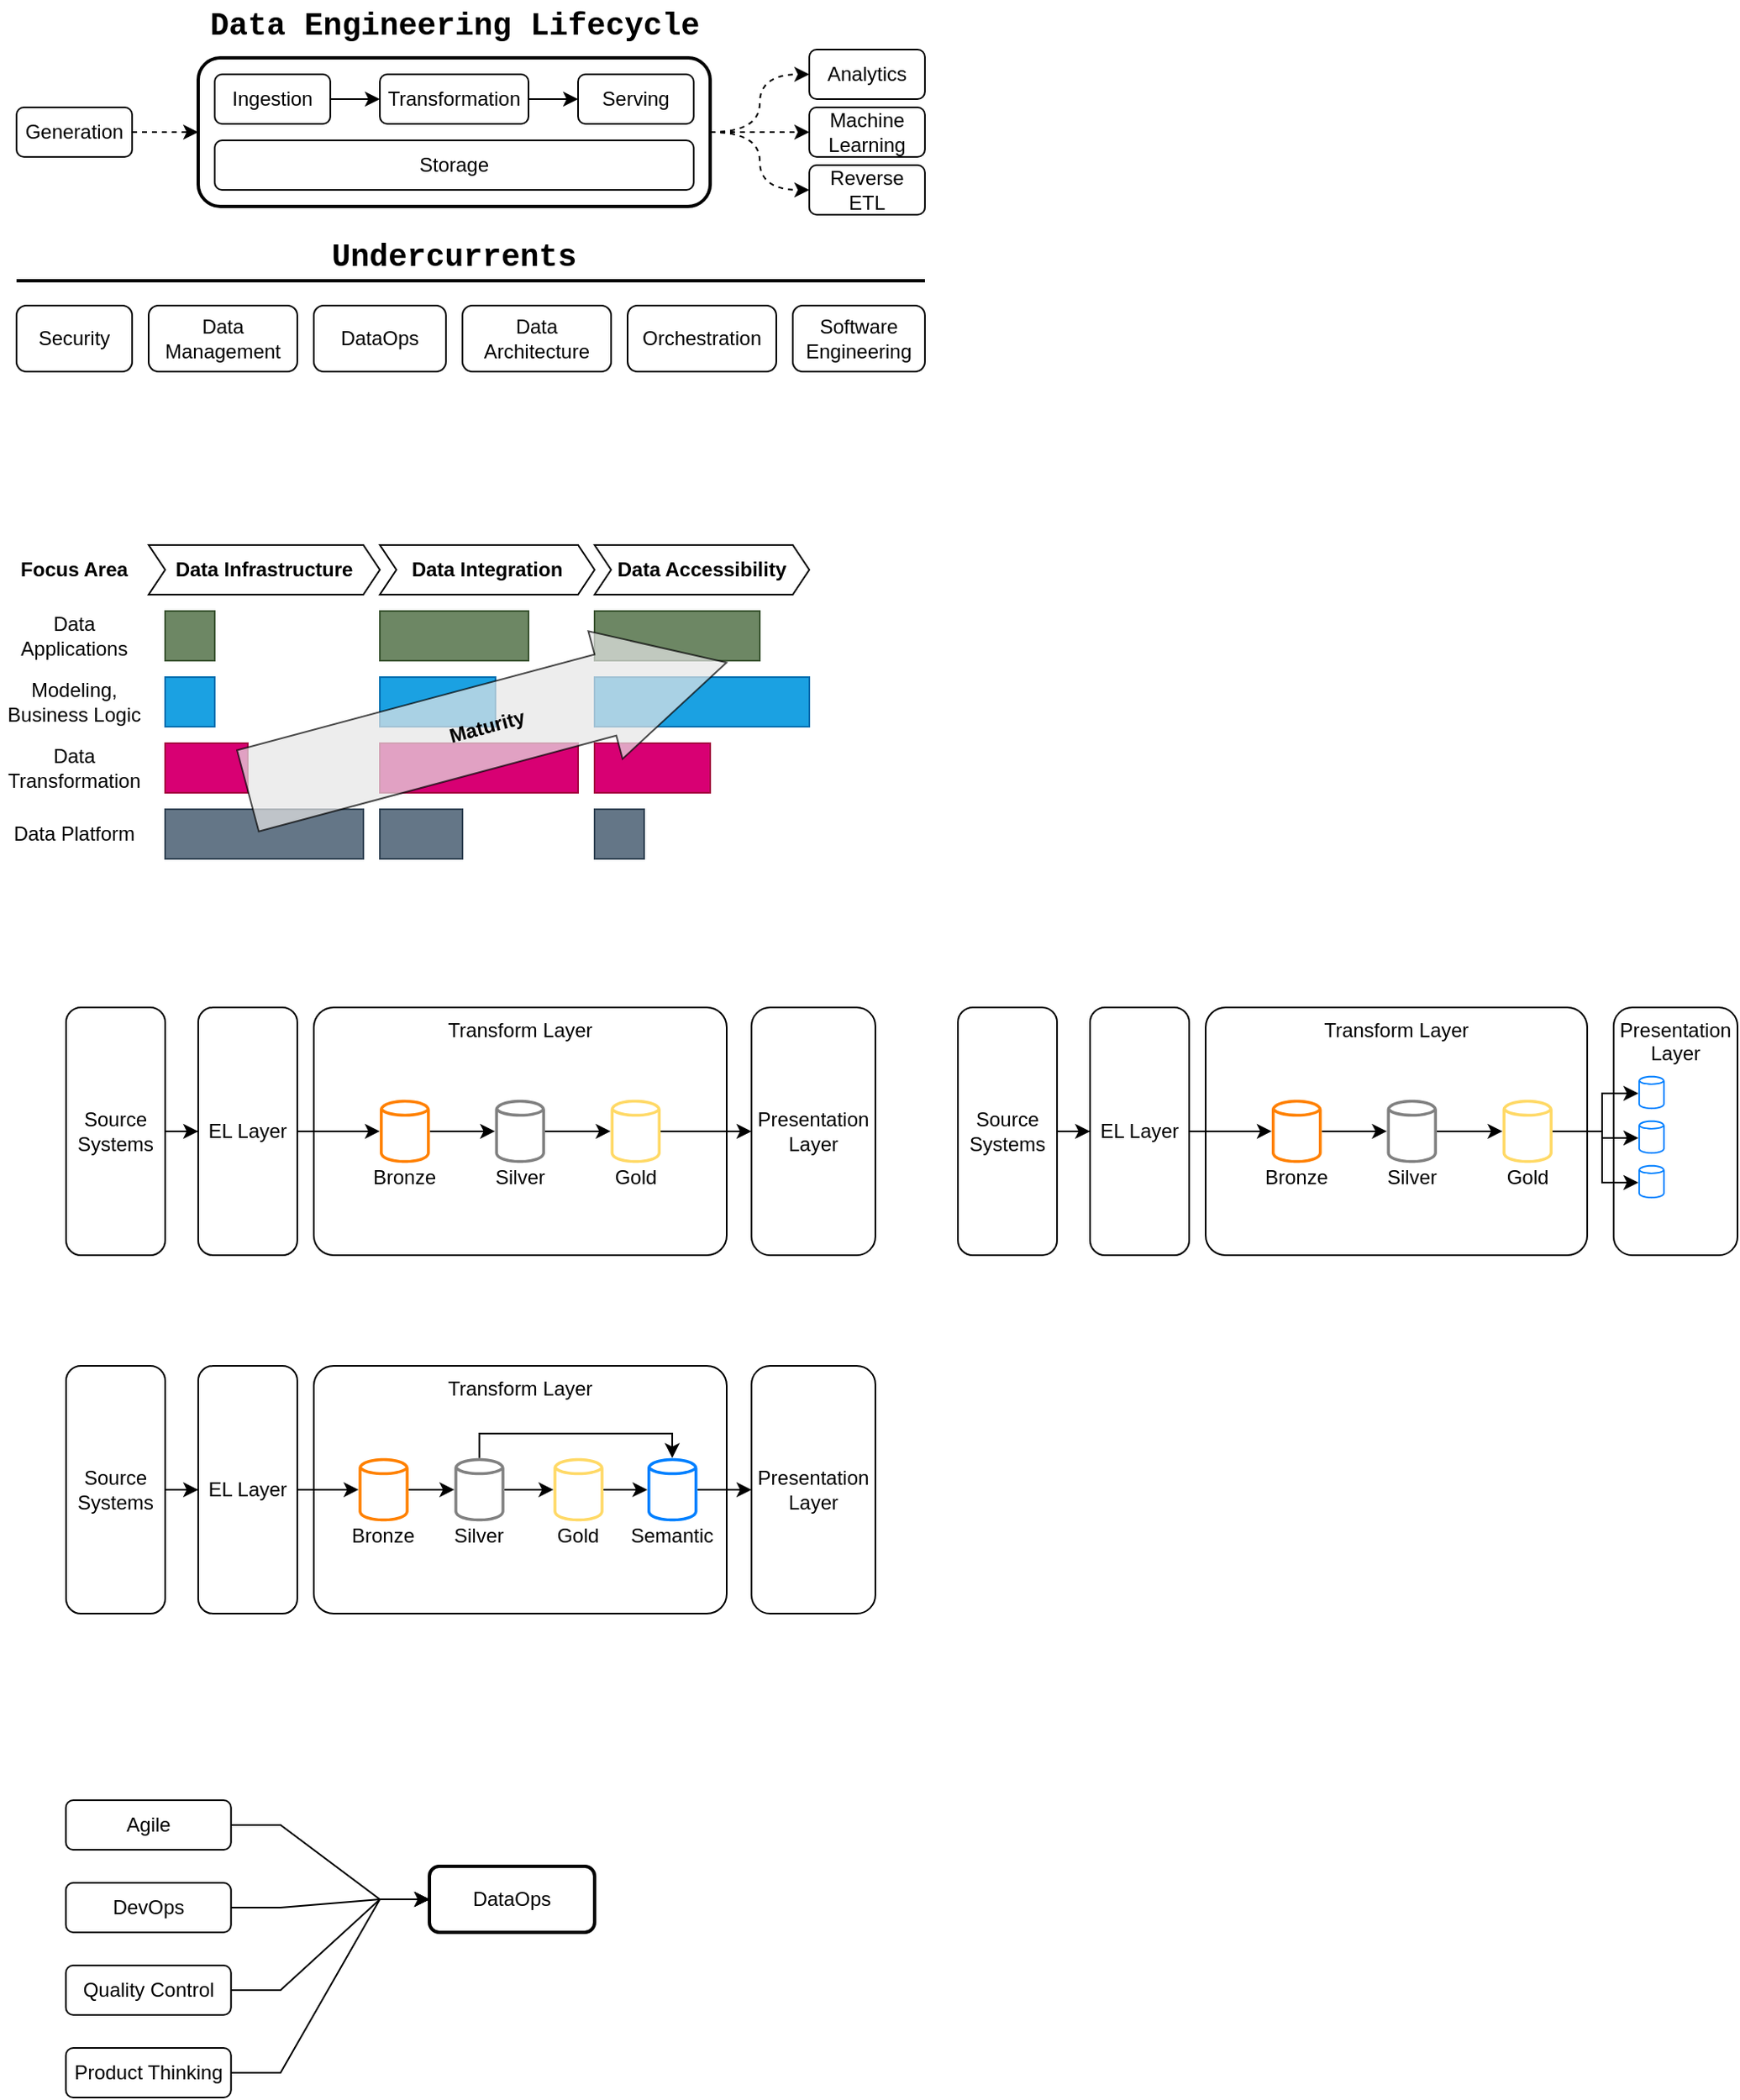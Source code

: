 <mxfile version="24.2.5" type="device">
  <diagram id="hdGyb0UpPJ1mQXa12XUr" name="Home">
    <mxGraphModel dx="1434" dy="844" grid="1" gridSize="10" guides="1" tooltips="1" connect="1" arrows="1" fold="1" page="1" pageScale="1" pageWidth="1100" pageHeight="850" background="none" math="0" shadow="0">
      <root>
        <mxCell id="0" />
        <mxCell id="1" parent="0" />
        <mxCell id="lbgsp23nfU9rArM0NHFG-11" value="" style="rounded=1;whiteSpace=wrap;html=1;fillColor=none;strokeWidth=2;" parent="1" vertex="1">
          <mxGeometry x="160" y="65" width="310" height="90" as="geometry" />
        </mxCell>
        <mxCell id="lbgsp23nfU9rArM0NHFG-30" style="edgeStyle=orthogonalEdgeStyle;rounded=0;orthogonalLoop=1;jettySize=auto;html=1;entryX=0;entryY=0.5;entryDx=0;entryDy=0;fontFamily=Tahoma;fontSize=19;strokeWidth=1;" parent="1" source="lbgsp23nfU9rArM0NHFG-1" target="lbgsp23nfU9rArM0NHFG-3" edge="1">
          <mxGeometry relative="1" as="geometry" />
        </mxCell>
        <mxCell id="lbgsp23nfU9rArM0NHFG-1" value="Ingestion" style="rounded=1;whiteSpace=wrap;html=1;" parent="1" vertex="1">
          <mxGeometry x="170" y="75" width="70" height="30" as="geometry" />
        </mxCell>
        <mxCell id="lbgsp23nfU9rArM0NHFG-8" value="" style="edgeStyle=orthogonalEdgeStyle;rounded=0;orthogonalLoop=1;jettySize=auto;html=1;" parent="1" source="lbgsp23nfU9rArM0NHFG-3" target="lbgsp23nfU9rArM0NHFG-5" edge="1">
          <mxGeometry relative="1" as="geometry" />
        </mxCell>
        <mxCell id="lbgsp23nfU9rArM0NHFG-3" value="Transformation" style="rounded=1;whiteSpace=wrap;html=1;" parent="1" vertex="1">
          <mxGeometry x="270" y="75" width="90" height="30" as="geometry" />
        </mxCell>
        <mxCell id="lbgsp23nfU9rArM0NHFG-5" value="Serving" style="rounded=1;whiteSpace=wrap;html=1;" parent="1" vertex="1">
          <mxGeometry x="390" y="75" width="70" height="30" as="geometry" />
        </mxCell>
        <mxCell id="lbgsp23nfU9rArM0NHFG-9" value="Storage" style="rounded=1;whiteSpace=wrap;html=1;" parent="1" vertex="1">
          <mxGeometry x="170" y="115" width="290" height="30" as="geometry" />
        </mxCell>
        <mxCell id="lbgsp23nfU9rArM0NHFG-13" style="edgeStyle=orthogonalEdgeStyle;rounded=0;orthogonalLoop=1;jettySize=auto;html=1;entryX=0;entryY=0.5;entryDx=0;entryDy=0;dashed=1;" parent="1" source="lbgsp23nfU9rArM0NHFG-10" target="lbgsp23nfU9rArM0NHFG-11" edge="1">
          <mxGeometry relative="1" as="geometry" />
        </mxCell>
        <mxCell id="lbgsp23nfU9rArM0NHFG-10" value="Generation" style="rounded=1;whiteSpace=wrap;html=1;" parent="1" vertex="1">
          <mxGeometry x="50" y="95" width="70" height="30" as="geometry" />
        </mxCell>
        <mxCell id="lbgsp23nfU9rArM0NHFG-17" style="edgeStyle=orthogonalEdgeStyle;rounded=0;orthogonalLoop=1;jettySize=auto;html=1;dashed=1;" parent="1" source="lbgsp23nfU9rArM0NHFG-11" target="lbgsp23nfU9rArM0NHFG-14" edge="1">
          <mxGeometry relative="1" as="geometry" />
        </mxCell>
        <mxCell id="lbgsp23nfU9rArM0NHFG-18" style="edgeStyle=orthogonalEdgeStyle;rounded=0;orthogonalLoop=1;jettySize=auto;html=1;curved=1;dashed=1;" parent="1" source="lbgsp23nfU9rArM0NHFG-11" target="lbgsp23nfU9rArM0NHFG-15" edge="1">
          <mxGeometry relative="1" as="geometry" />
        </mxCell>
        <mxCell id="lbgsp23nfU9rArM0NHFG-14" value="Machine Learning" style="rounded=1;whiteSpace=wrap;html=1;" parent="1" vertex="1">
          <mxGeometry x="530" y="95" width="70" height="30" as="geometry" />
        </mxCell>
        <mxCell id="lbgsp23nfU9rArM0NHFG-15" value="Analytics" style="rounded=1;whiteSpace=wrap;html=1;" parent="1" vertex="1">
          <mxGeometry x="530" y="60" width="70" height="30" as="geometry" />
        </mxCell>
        <mxCell id="lbgsp23nfU9rArM0NHFG-16" value="Reverse ETL" style="rounded=1;whiteSpace=wrap;html=1;" parent="1" vertex="1">
          <mxGeometry x="530" y="130" width="70" height="30" as="geometry" />
        </mxCell>
        <mxCell id="lbgsp23nfU9rArM0NHFG-19" style="edgeStyle=orthogonalEdgeStyle;rounded=0;orthogonalLoop=1;jettySize=auto;html=1;curved=1;exitX=1;exitY=0.5;exitDx=0;exitDy=0;entryX=0;entryY=0.5;entryDx=0;entryDy=0;dashed=1;" parent="1" source="lbgsp23nfU9rArM0NHFG-11" target="lbgsp23nfU9rArM0NHFG-16" edge="1">
          <mxGeometry relative="1" as="geometry">
            <mxPoint x="480.0" y="125.0" as="sourcePoint" />
            <mxPoint x="540" y="90.0" as="targetPoint" />
          </mxGeometry>
        </mxCell>
        <mxCell id="lbgsp23nfU9rArM0NHFG-21" value="Security" style="rounded=1;whiteSpace=wrap;html=1;" parent="1" vertex="1">
          <mxGeometry x="50" y="215" width="70" height="40" as="geometry" />
        </mxCell>
        <mxCell id="lbgsp23nfU9rArM0NHFG-22" value="Data Management" style="rounded=1;whiteSpace=wrap;html=1;" parent="1" vertex="1">
          <mxGeometry x="130" y="215" width="90" height="40" as="geometry" />
        </mxCell>
        <mxCell id="lbgsp23nfU9rArM0NHFG-23" value="DataOps" style="rounded=1;whiteSpace=wrap;html=1;" parent="1" vertex="1">
          <mxGeometry x="230" y="215" width="80" height="40" as="geometry" />
        </mxCell>
        <mxCell id="lbgsp23nfU9rArM0NHFG-24" value="Data Architecture" style="rounded=1;whiteSpace=wrap;html=1;" parent="1" vertex="1">
          <mxGeometry x="320" y="215" width="90" height="40" as="geometry" />
        </mxCell>
        <mxCell id="lbgsp23nfU9rArM0NHFG-25" value="Orchestration" style="rounded=1;whiteSpace=wrap;html=1;" parent="1" vertex="1">
          <mxGeometry x="420" y="215" width="90" height="40" as="geometry" />
        </mxCell>
        <mxCell id="lbgsp23nfU9rArM0NHFG-26" value="Software Engineering" style="rounded=1;whiteSpace=wrap;html=1;" parent="1" vertex="1">
          <mxGeometry x="520" y="215" width="80" height="40" as="geometry" />
        </mxCell>
        <mxCell id="lbgsp23nfU9rArM0NHFG-27" value="" style="endArrow=none;html=1;strokeWidth=2;" parent="1" edge="1">
          <mxGeometry width="50" height="50" relative="1" as="geometry">
            <mxPoint x="50" y="200" as="sourcePoint" />
            <mxPoint x="600" y="200" as="targetPoint" />
          </mxGeometry>
        </mxCell>
        <mxCell id="lbgsp23nfU9rArM0NHFG-28" value="&lt;b style=&quot;font-size: 19px;&quot;&gt;&lt;font face=&quot;Courier New&quot; style=&quot;font-size: 19px;&quot;&gt;Undercurrents&lt;/font&gt;&lt;/b&gt;" style="text;html=1;strokeColor=none;fillColor=none;align=center;verticalAlign=middle;whiteSpace=wrap;rounded=0;fontSize=19;" parent="1" vertex="1">
          <mxGeometry x="185" y="170" width="260" height="30" as="geometry" />
        </mxCell>
        <mxCell id="lbgsp23nfU9rArM0NHFG-29" value="&lt;b style=&quot;font-size: 19px&quot;&gt;&lt;font face=&quot;Courier New&quot; style=&quot;font-size: 19px&quot;&gt;Data Engineering Lifecycle&lt;/font&gt;&lt;/b&gt;" style="text;html=1;strokeColor=none;fillColor=none;align=center;verticalAlign=middle;whiteSpace=wrap;rounded=0;fontSize=19;" parent="1" vertex="1">
          <mxGeometry x="137.5" y="30" width="355" height="30" as="geometry" />
        </mxCell>
        <mxCell id="5ja2YWkMJNkDNr8AE4VQ-2" value="Data Infrastructure" style="shape=step;perimeter=stepPerimeter;whiteSpace=wrap;html=1;fixedSize=1;size=10;fontStyle=1" parent="1" vertex="1">
          <mxGeometry x="130" y="360" width="140" height="30" as="geometry" />
        </mxCell>
        <mxCell id="5ja2YWkMJNkDNr8AE4VQ-5" value="Focus Area" style="rounded=0;whiteSpace=wrap;html=1;fillColor=none;strokeColor=none;fontStyle=1" parent="1" vertex="1">
          <mxGeometry x="40" y="360" width="90" height="30" as="geometry" />
        </mxCell>
        <mxCell id="5ja2YWkMJNkDNr8AE4VQ-6" value="Data Integration" style="shape=step;perimeter=stepPerimeter;whiteSpace=wrap;html=1;fixedSize=1;size=10;fontStyle=1" parent="1" vertex="1">
          <mxGeometry x="270" y="360" width="130" height="30" as="geometry" />
        </mxCell>
        <mxCell id="5ja2YWkMJNkDNr8AE4VQ-7" value="Data Accessibility" style="shape=step;perimeter=stepPerimeter;whiteSpace=wrap;html=1;fixedSize=1;size=10;fontStyle=1" parent="1" vertex="1">
          <mxGeometry x="400" y="360" width="130" height="30" as="geometry" />
        </mxCell>
        <mxCell id="5ja2YWkMJNkDNr8AE4VQ-8" value="Data Applications" style="rounded=0;whiteSpace=wrap;html=1;strokeColor=none;fillColor=none;" parent="1" vertex="1">
          <mxGeometry x="40" y="400" width="90" height="30" as="geometry" />
        </mxCell>
        <mxCell id="5ja2YWkMJNkDNr8AE4VQ-9" value="Modeling, Business Logic" style="rounded=0;whiteSpace=wrap;html=1;strokeColor=none;fillColor=none;" parent="1" vertex="1">
          <mxGeometry x="40" y="440" width="90" height="30" as="geometry" />
        </mxCell>
        <mxCell id="5ja2YWkMJNkDNr8AE4VQ-10" value="Data Transformation" style="rounded=0;whiteSpace=wrap;html=1;strokeColor=none;fillColor=none;" parent="1" vertex="1">
          <mxGeometry x="40" y="480" width="90" height="30" as="geometry" />
        </mxCell>
        <mxCell id="5ja2YWkMJNkDNr8AE4VQ-11" value="Data Platform" style="rounded=0;whiteSpace=wrap;html=1;strokeColor=none;fillColor=none;" parent="1" vertex="1">
          <mxGeometry x="40" y="520" width="90" height="30" as="geometry" />
        </mxCell>
        <mxCell id="5ja2YWkMJNkDNr8AE4VQ-12" value="0.3" style="rounded=0;whiteSpace=wrap;html=1;fillColor=#6d8764;fontColor=none;strokeColor=#3A5431;noLabel=1;" parent="1" vertex="1">
          <mxGeometry x="140" y="400" width="30" height="30" as="geometry" />
        </mxCell>
        <mxCell id="5ja2YWkMJNkDNr8AE4VQ-13" value="0.3" style="rounded=0;whiteSpace=wrap;html=1;fillColor=#1ba1e2;fontColor=none;strokeColor=#006EAF;noLabel=1;" parent="1" vertex="1">
          <mxGeometry x="140" y="440" width="30" height="30" as="geometry" />
        </mxCell>
        <mxCell id="5ja2YWkMJNkDNr8AE4VQ-14" value="0.4" style="rounded=0;whiteSpace=wrap;html=1;fillColor=#d80073;fontColor=none;strokeColor=#A50040;noLabel=1;" parent="1" vertex="1">
          <mxGeometry x="140" y="480" width="50" height="30" as="geometry" />
        </mxCell>
        <mxCell id="5ja2YWkMJNkDNr8AE4VQ-15" value="1.0" style="rounded=0;whiteSpace=wrap;html=1;fillColor=#647687;strokeColor=#314354;fontColor=none;noLabel=1;" parent="1" vertex="1">
          <mxGeometry x="140" y="520" width="120" height="30" as="geometry" />
        </mxCell>
        <mxCell id="5ja2YWkMJNkDNr8AE4VQ-16" value="0.7" style="rounded=0;whiteSpace=wrap;html=1;fillColor=#6d8764;fontColor=none;strokeColor=#3A5431;noLabel=1;" parent="1" vertex="1">
          <mxGeometry x="270" y="400" width="90" height="30" as="geometry" />
        </mxCell>
        <mxCell id="5ja2YWkMJNkDNr8AE4VQ-17" value="0.5" style="rounded=0;whiteSpace=wrap;html=1;fillColor=#1ba1e2;fontColor=none;strokeColor=#006EAF;noLabel=1;" parent="1" vertex="1">
          <mxGeometry x="270" y="440" width="70" height="30" as="geometry" />
        </mxCell>
        <mxCell id="5ja2YWkMJNkDNr8AE4VQ-18" value="1.0" style="rounded=0;whiteSpace=wrap;html=1;fillColor=#d80073;fontColor=none;strokeColor=#A50040;noLabel=1;" parent="1" vertex="1">
          <mxGeometry x="270" y="480" width="120" height="30" as="geometry" />
        </mxCell>
        <mxCell id="5ja2YWkMJNkDNr8AE4VQ-19" value="0.4" style="rounded=0;whiteSpace=wrap;html=1;fillColor=#647687;strokeColor=#314354;fontColor=none;noLabel=1;" parent="1" vertex="1">
          <mxGeometry x="270" y="520" width="50" height="30" as="geometry" />
        </mxCell>
        <mxCell id="5ja2YWkMJNkDNr8AE4VQ-20" value="0.8" style="rounded=0;whiteSpace=wrap;html=1;fillColor=#6d8764;fontColor=none;strokeColor=#3A5431;noLabel=1;" parent="1" vertex="1">
          <mxGeometry x="400" y="400" width="100" height="30" as="geometry" />
        </mxCell>
        <mxCell id="5ja2YWkMJNkDNr8AE4VQ-21" value="1.0" style="rounded=0;whiteSpace=wrap;html=1;fillColor=#1ba1e2;fontColor=none;strokeColor=#006EAF;noLabel=1;" parent="1" vertex="1">
          <mxGeometry x="400" y="440" width="130" height="30" as="geometry" />
        </mxCell>
        <mxCell id="5ja2YWkMJNkDNr8AE4VQ-22" value="0.5" style="rounded=0;whiteSpace=wrap;html=1;fillColor=#d80073;fontColor=none;strokeColor=#A50040;noLabel=1;" parent="1" vertex="1">
          <mxGeometry x="400" y="480" width="70" height="30" as="geometry" />
        </mxCell>
        <mxCell id="5ja2YWkMJNkDNr8AE4VQ-23" value="0.3" style="rounded=0;whiteSpace=wrap;html=1;fillColor=#647687;strokeColor=#314354;fontColor=none;noLabel=1;" parent="1" vertex="1">
          <mxGeometry x="400" y="520" width="30" height="30" as="geometry" />
        </mxCell>
        <mxCell id="5ja2YWkMJNkDNr8AE4VQ-26" value="Maturity" style="shape=singleArrow;whiteSpace=wrap;html=1;rotation=-15;arrowWidth=0.636;arrowSize=0.253;opacity=70;fillColor=#E6E6E6;fontStyle=1" parent="1" vertex="1">
          <mxGeometry x="185" y="430" width="300" height="80" as="geometry" />
        </mxCell>
        <mxCell id="_sFpnLVaNpKvXlMg1-OU-17" style="edgeStyle=orthogonalEdgeStyle;rounded=0;orthogonalLoop=1;jettySize=auto;html=1;" parent="1" source="_sFpnLVaNpKvXlMg1-OU-1" target="_sFpnLVaNpKvXlMg1-OU-2" edge="1">
          <mxGeometry relative="1" as="geometry" />
        </mxCell>
        <mxCell id="_sFpnLVaNpKvXlMg1-OU-1" value="Source Systems" style="rounded=1;whiteSpace=wrap;html=1;" parent="1" vertex="1">
          <mxGeometry x="80" y="640" width="60" height="150" as="geometry" />
        </mxCell>
        <mxCell id="_sFpnLVaNpKvXlMg1-OU-12" style="edgeStyle=orthogonalEdgeStyle;rounded=0;orthogonalLoop=1;jettySize=auto;html=1;" parent="1" source="_sFpnLVaNpKvXlMg1-OU-2" target="_sFpnLVaNpKvXlMg1-OU-5" edge="1">
          <mxGeometry relative="1" as="geometry" />
        </mxCell>
        <mxCell id="_sFpnLVaNpKvXlMg1-OU-2" value="EL Layer" style="rounded=1;whiteSpace=wrap;html=1;" parent="1" vertex="1">
          <mxGeometry x="160" y="640" width="60" height="150" as="geometry" />
        </mxCell>
        <mxCell id="_sFpnLVaNpKvXlMg1-OU-3" value="Transform Layer" style="rounded=1;whiteSpace=wrap;html=1;arcSize=8;verticalAlign=top;fillColor=none;" parent="1" vertex="1">
          <mxGeometry x="230" y="640" width="250" height="150" as="geometry" />
        </mxCell>
        <mxCell id="_sFpnLVaNpKvXlMg1-OU-4" value="Presentation Layer" style="rounded=1;whiteSpace=wrap;html=1;" parent="1" vertex="1">
          <mxGeometry x="495" y="640" width="75" height="150" as="geometry" />
        </mxCell>
        <mxCell id="_sFpnLVaNpKvXlMg1-OU-10" style="edgeStyle=orthogonalEdgeStyle;rounded=0;orthogonalLoop=1;jettySize=auto;html=1;" parent="1" source="_sFpnLVaNpKvXlMg1-OU-5" target="_sFpnLVaNpKvXlMg1-OU-8" edge="1">
          <mxGeometry relative="1" as="geometry" />
        </mxCell>
        <mxCell id="_sFpnLVaNpKvXlMg1-OU-5" value="" style="sketch=0;outlineConnect=0;fontColor=#232F3E;gradientColor=none;fillColor=#FF8000;strokeColor=none;dashed=0;verticalLabelPosition=bottom;verticalAlign=top;align=center;html=1;fontSize=12;fontStyle=0;aspect=fixed;pointerEvents=1;shape=mxgraph.aws4.generic_database;" parent="1" vertex="1">
          <mxGeometry x="270" y="695" width="30.26" height="40" as="geometry" />
        </mxCell>
        <mxCell id="_sFpnLVaNpKvXlMg1-OU-11" style="edgeStyle=orthogonalEdgeStyle;rounded=0;orthogonalLoop=1;jettySize=auto;html=1;" parent="1" source="_sFpnLVaNpKvXlMg1-OU-8" target="_sFpnLVaNpKvXlMg1-OU-9" edge="1">
          <mxGeometry relative="1" as="geometry" />
        </mxCell>
        <mxCell id="_sFpnLVaNpKvXlMg1-OU-8" value="" style="sketch=0;outlineConnect=0;fontColor=#232F3E;gradientColor=none;fillColor=#808080;strokeColor=none;dashed=0;verticalLabelPosition=bottom;verticalAlign=top;align=center;html=1;fontSize=12;fontStyle=0;aspect=fixed;pointerEvents=1;shape=mxgraph.aws4.generic_database;" parent="1" vertex="1">
          <mxGeometry x="339.74" y="695" width="30.26" height="40" as="geometry" />
        </mxCell>
        <mxCell id="_sFpnLVaNpKvXlMg1-OU-13" style="edgeStyle=orthogonalEdgeStyle;rounded=0;orthogonalLoop=1;jettySize=auto;html=1;entryX=0;entryY=0.5;entryDx=0;entryDy=0;" parent="1" source="_sFpnLVaNpKvXlMg1-OU-9" target="_sFpnLVaNpKvXlMg1-OU-4" edge="1">
          <mxGeometry relative="1" as="geometry" />
        </mxCell>
        <mxCell id="_sFpnLVaNpKvXlMg1-OU-9" value="" style="sketch=0;outlineConnect=0;fontColor=#232F3E;gradientColor=none;fillColor=#FFD966;strokeColor=none;dashed=0;verticalLabelPosition=bottom;verticalAlign=top;align=center;html=1;fontSize=12;fontStyle=0;aspect=fixed;pointerEvents=1;shape=mxgraph.aws4.generic_database;" parent="1" vertex="1">
          <mxGeometry x="409.74" y="695" width="30.26" height="40" as="geometry" />
        </mxCell>
        <mxCell id="_sFpnLVaNpKvXlMg1-OU-14" value="Bronze" style="text;html=1;align=center;verticalAlign=middle;whiteSpace=wrap;rounded=0;" parent="1" vertex="1">
          <mxGeometry x="255.13" y="735" width="60" height="15" as="geometry" />
        </mxCell>
        <mxCell id="_sFpnLVaNpKvXlMg1-OU-15" value="Silver" style="text;html=1;align=center;verticalAlign=middle;whiteSpace=wrap;rounded=0;" parent="1" vertex="1">
          <mxGeometry x="325" y="735" width="60" height="15" as="geometry" />
        </mxCell>
        <mxCell id="_sFpnLVaNpKvXlMg1-OU-16" value="Gold" style="text;html=1;align=center;verticalAlign=middle;whiteSpace=wrap;rounded=0;" parent="1" vertex="1">
          <mxGeometry x="394.87" y="735" width="60" height="15" as="geometry" />
        </mxCell>
        <mxCell id="_sFpnLVaNpKvXlMg1-OU-33" style="edgeStyle=orthogonalEdgeStyle;rounded=0;orthogonalLoop=1;jettySize=auto;html=1;" parent="1" source="_sFpnLVaNpKvXlMg1-OU-34" target="_sFpnLVaNpKvXlMg1-OU-36" edge="1">
          <mxGeometry relative="1" as="geometry" />
        </mxCell>
        <mxCell id="_sFpnLVaNpKvXlMg1-OU-34" value="Source Systems" style="rounded=1;whiteSpace=wrap;html=1;" parent="1" vertex="1">
          <mxGeometry x="80" y="857" width="60" height="150" as="geometry" />
        </mxCell>
        <mxCell id="_sFpnLVaNpKvXlMg1-OU-35" style="edgeStyle=orthogonalEdgeStyle;rounded=0;orthogonalLoop=1;jettySize=auto;html=1;" parent="1" source="_sFpnLVaNpKvXlMg1-OU-36" target="_sFpnLVaNpKvXlMg1-OU-40" edge="1">
          <mxGeometry relative="1" as="geometry" />
        </mxCell>
        <mxCell id="_sFpnLVaNpKvXlMg1-OU-36" value="EL Layer" style="rounded=1;whiteSpace=wrap;html=1;" parent="1" vertex="1">
          <mxGeometry x="160" y="857" width="60" height="150" as="geometry" />
        </mxCell>
        <mxCell id="_sFpnLVaNpKvXlMg1-OU-37" value="Transform Layer" style="rounded=1;whiteSpace=wrap;html=1;arcSize=8;verticalAlign=top;fillColor=none;" parent="1" vertex="1">
          <mxGeometry x="230" y="857" width="250" height="150" as="geometry" />
        </mxCell>
        <mxCell id="_sFpnLVaNpKvXlMg1-OU-38" value="Presentation Layer" style="rounded=1;whiteSpace=wrap;html=1;" parent="1" vertex="1">
          <mxGeometry x="495" y="857" width="75" height="150" as="geometry" />
        </mxCell>
        <mxCell id="_sFpnLVaNpKvXlMg1-OU-39" style="edgeStyle=orthogonalEdgeStyle;rounded=0;orthogonalLoop=1;jettySize=auto;html=1;" parent="1" source="_sFpnLVaNpKvXlMg1-OU-40" target="_sFpnLVaNpKvXlMg1-OU-42" edge="1">
          <mxGeometry relative="1" as="geometry" />
        </mxCell>
        <mxCell id="_sFpnLVaNpKvXlMg1-OU-40" value="" style="sketch=0;outlineConnect=0;fontColor=#232F3E;gradientColor=none;fillColor=#FF8000;strokeColor=none;dashed=0;verticalLabelPosition=bottom;verticalAlign=top;align=center;html=1;fontSize=12;fontStyle=0;aspect=fixed;pointerEvents=1;shape=mxgraph.aws4.generic_database;" parent="1" vertex="1">
          <mxGeometry x="257.13" y="912" width="30.26" height="40" as="geometry" />
        </mxCell>
        <mxCell id="_sFpnLVaNpKvXlMg1-OU-41" style="edgeStyle=orthogonalEdgeStyle;rounded=0;orthogonalLoop=1;jettySize=auto;html=1;" parent="1" source="_sFpnLVaNpKvXlMg1-OU-42" target="_sFpnLVaNpKvXlMg1-OU-44" edge="1">
          <mxGeometry relative="1" as="geometry" />
        </mxCell>
        <mxCell id="_sFpnLVaNpKvXlMg1-OU-51" style="edgeStyle=orthogonalEdgeStyle;rounded=0;orthogonalLoop=1;jettySize=auto;html=1;" parent="1" source="_sFpnLVaNpKvXlMg1-OU-42" target="_sFpnLVaNpKvXlMg1-OU-48" edge="1">
          <mxGeometry relative="1" as="geometry">
            <Array as="points">
              <mxPoint x="330" y="898" />
              <mxPoint x="447" y="898" />
            </Array>
          </mxGeometry>
        </mxCell>
        <mxCell id="_sFpnLVaNpKvXlMg1-OU-42" value="" style="sketch=0;outlineConnect=0;fontColor=#232F3E;gradientColor=none;fillColor=#808080;strokeColor=none;dashed=0;verticalLabelPosition=bottom;verticalAlign=top;align=center;html=1;fontSize=12;fontStyle=0;aspect=fixed;pointerEvents=1;shape=mxgraph.aws4.generic_database;" parent="1" vertex="1">
          <mxGeometry x="315.13" y="912" width="30.26" height="40" as="geometry" />
        </mxCell>
        <mxCell id="_sFpnLVaNpKvXlMg1-OU-43" style="edgeStyle=orthogonalEdgeStyle;rounded=0;orthogonalLoop=1;jettySize=auto;html=1;entryX=0;entryY=0.5;entryDx=0;entryDy=0;" parent="1" source="_sFpnLVaNpKvXlMg1-OU-48" target="_sFpnLVaNpKvXlMg1-OU-38" edge="1">
          <mxGeometry relative="1" as="geometry" />
        </mxCell>
        <mxCell id="_sFpnLVaNpKvXlMg1-OU-44" value="" style="sketch=0;outlineConnect=0;fontColor=#232F3E;gradientColor=none;fillColor=#FFD966;strokeColor=none;dashed=0;verticalLabelPosition=bottom;verticalAlign=top;align=center;html=1;fontSize=12;fontStyle=0;aspect=fixed;pointerEvents=1;shape=mxgraph.aws4.generic_database;" parent="1" vertex="1">
          <mxGeometry x="375.13" y="912" width="30.26" height="40" as="geometry" />
        </mxCell>
        <mxCell id="_sFpnLVaNpKvXlMg1-OU-45" value="Bronze" style="text;html=1;align=center;verticalAlign=middle;whiteSpace=wrap;rounded=0;" parent="1" vertex="1">
          <mxGeometry x="242.26" y="952" width="60" height="15" as="geometry" />
        </mxCell>
        <mxCell id="_sFpnLVaNpKvXlMg1-OU-46" value="Silver" style="text;html=1;align=center;verticalAlign=middle;whiteSpace=wrap;rounded=0;" parent="1" vertex="1">
          <mxGeometry x="300.26" y="952" width="60" height="15" as="geometry" />
        </mxCell>
        <mxCell id="_sFpnLVaNpKvXlMg1-OU-47" value="Gold" style="text;html=1;align=center;verticalAlign=middle;whiteSpace=wrap;rounded=0;" parent="1" vertex="1">
          <mxGeometry x="360.26" y="952" width="60" height="15" as="geometry" />
        </mxCell>
        <mxCell id="_sFpnLVaNpKvXlMg1-OU-49" value="" style="edgeStyle=orthogonalEdgeStyle;rounded=0;orthogonalLoop=1;jettySize=auto;html=1;entryX=0;entryY=0.5;entryDx=0;entryDy=0;" parent="1" source="_sFpnLVaNpKvXlMg1-OU-44" target="_sFpnLVaNpKvXlMg1-OU-48" edge="1">
          <mxGeometry relative="1" as="geometry">
            <mxPoint x="405" y="932" as="sourcePoint" />
            <mxPoint x="495" y="932" as="targetPoint" />
          </mxGeometry>
        </mxCell>
        <mxCell id="_sFpnLVaNpKvXlMg1-OU-48" value="" style="sketch=0;outlineConnect=0;fontColor=#232F3E;gradientColor=none;fillColor=#007FFF;strokeColor=none;dashed=0;verticalLabelPosition=bottom;verticalAlign=top;align=center;html=1;fontSize=12;fontStyle=0;aspect=fixed;pointerEvents=1;shape=mxgraph.aws4.generic_database;" parent="1" vertex="1">
          <mxGeometry x="432" y="912" width="30.26" height="40" as="geometry" />
        </mxCell>
        <mxCell id="_sFpnLVaNpKvXlMg1-OU-50" value="Semantic" style="text;html=1;align=center;verticalAlign=middle;whiteSpace=wrap;rounded=0;" parent="1" vertex="1">
          <mxGeometry x="417.13" y="952" width="60" height="15" as="geometry" />
        </mxCell>
        <mxCell id="_sFpnLVaNpKvXlMg1-OU-52" style="edgeStyle=orthogonalEdgeStyle;rounded=0;orthogonalLoop=1;jettySize=auto;html=1;" parent="1" source="_sFpnLVaNpKvXlMg1-OU-53" target="_sFpnLVaNpKvXlMg1-OU-55" edge="1">
          <mxGeometry relative="1" as="geometry" />
        </mxCell>
        <mxCell id="_sFpnLVaNpKvXlMg1-OU-53" value="Source Systems" style="rounded=1;whiteSpace=wrap;html=1;" parent="1" vertex="1">
          <mxGeometry x="620" y="640" width="60" height="150" as="geometry" />
        </mxCell>
        <mxCell id="_sFpnLVaNpKvXlMg1-OU-54" style="edgeStyle=orthogonalEdgeStyle;rounded=0;orthogonalLoop=1;jettySize=auto;html=1;" parent="1" source="_sFpnLVaNpKvXlMg1-OU-55" target="_sFpnLVaNpKvXlMg1-OU-59" edge="1">
          <mxGeometry relative="1" as="geometry" />
        </mxCell>
        <mxCell id="_sFpnLVaNpKvXlMg1-OU-55" value="EL Layer" style="rounded=1;whiteSpace=wrap;html=1;" parent="1" vertex="1">
          <mxGeometry x="700" y="640" width="60" height="150" as="geometry" />
        </mxCell>
        <mxCell id="_sFpnLVaNpKvXlMg1-OU-56" value="Transform Layer" style="rounded=1;whiteSpace=wrap;html=1;arcSize=8;verticalAlign=top;fillColor=none;" parent="1" vertex="1">
          <mxGeometry x="770" y="640" width="231" height="150" as="geometry" />
        </mxCell>
        <mxCell id="_sFpnLVaNpKvXlMg1-OU-57" value="Presentation Layer" style="rounded=1;whiteSpace=wrap;html=1;verticalAlign=top;" parent="1" vertex="1">
          <mxGeometry x="1017" y="640" width="75" height="150" as="geometry" />
        </mxCell>
        <mxCell id="_sFpnLVaNpKvXlMg1-OU-58" style="edgeStyle=orthogonalEdgeStyle;rounded=0;orthogonalLoop=1;jettySize=auto;html=1;" parent="1" source="_sFpnLVaNpKvXlMg1-OU-59" target="_sFpnLVaNpKvXlMg1-OU-61" edge="1">
          <mxGeometry relative="1" as="geometry" />
        </mxCell>
        <mxCell id="_sFpnLVaNpKvXlMg1-OU-59" value="" style="sketch=0;outlineConnect=0;fontColor=#232F3E;gradientColor=none;fillColor=#FF8000;strokeColor=none;dashed=0;verticalLabelPosition=bottom;verticalAlign=top;align=center;html=1;fontSize=12;fontStyle=0;aspect=fixed;pointerEvents=1;shape=mxgraph.aws4.generic_database;" parent="1" vertex="1">
          <mxGeometry x="810" y="695" width="30.26" height="40" as="geometry" />
        </mxCell>
        <mxCell id="_sFpnLVaNpKvXlMg1-OU-60" style="edgeStyle=orthogonalEdgeStyle;rounded=0;orthogonalLoop=1;jettySize=auto;html=1;" parent="1" source="_sFpnLVaNpKvXlMg1-OU-61" target="_sFpnLVaNpKvXlMg1-OU-63" edge="1">
          <mxGeometry relative="1" as="geometry" />
        </mxCell>
        <mxCell id="_sFpnLVaNpKvXlMg1-OU-61" value="" style="sketch=0;outlineConnect=0;fontColor=#232F3E;gradientColor=none;fillColor=#808080;strokeColor=none;dashed=0;verticalLabelPosition=bottom;verticalAlign=top;align=center;html=1;fontSize=12;fontStyle=0;aspect=fixed;pointerEvents=1;shape=mxgraph.aws4.generic_database;" parent="1" vertex="1">
          <mxGeometry x="879.74" y="695" width="30.26" height="40" as="geometry" />
        </mxCell>
        <mxCell id="_sFpnLVaNpKvXlMg1-OU-62" style="edgeStyle=orthogonalEdgeStyle;rounded=0;orthogonalLoop=1;jettySize=auto;html=1;" parent="1" source="_sFpnLVaNpKvXlMg1-OU-63" target="_sFpnLVaNpKvXlMg1-OU-67" edge="1">
          <mxGeometry relative="1" as="geometry">
            <Array as="points">
              <mxPoint x="1010" y="715" />
              <mxPoint x="1010" y="692" />
            </Array>
          </mxGeometry>
        </mxCell>
        <mxCell id="_sFpnLVaNpKvXlMg1-OU-72" style="edgeStyle=orthogonalEdgeStyle;rounded=0;orthogonalLoop=1;jettySize=auto;html=1;" parent="1" source="_sFpnLVaNpKvXlMg1-OU-63" target="_sFpnLVaNpKvXlMg1-OU-68" edge="1">
          <mxGeometry relative="1" as="geometry">
            <Array as="points">
              <mxPoint x="1010" y="715" />
              <mxPoint x="1010" y="719" />
            </Array>
          </mxGeometry>
        </mxCell>
        <mxCell id="_sFpnLVaNpKvXlMg1-OU-73" style="edgeStyle=orthogonalEdgeStyle;rounded=0;orthogonalLoop=1;jettySize=auto;html=1;" parent="1" source="_sFpnLVaNpKvXlMg1-OU-63" target="_sFpnLVaNpKvXlMg1-OU-69" edge="1">
          <mxGeometry relative="1" as="geometry">
            <Array as="points">
              <mxPoint x="1010" y="715" />
              <mxPoint x="1010" y="746" />
            </Array>
          </mxGeometry>
        </mxCell>
        <mxCell id="_sFpnLVaNpKvXlMg1-OU-63" value="" style="sketch=0;outlineConnect=0;fontColor=#232F3E;gradientColor=none;fillColor=#FFD966;strokeColor=none;dashed=0;verticalLabelPosition=bottom;verticalAlign=top;align=center;html=1;fontSize=12;fontStyle=0;aspect=fixed;pointerEvents=1;shape=mxgraph.aws4.generic_database;" parent="1" vertex="1">
          <mxGeometry x="949.74" y="695" width="30.26" height="40" as="geometry" />
        </mxCell>
        <mxCell id="_sFpnLVaNpKvXlMg1-OU-64" value="Bronze" style="text;html=1;align=center;verticalAlign=middle;whiteSpace=wrap;rounded=0;" parent="1" vertex="1">
          <mxGeometry x="795.13" y="735" width="60" height="15" as="geometry" />
        </mxCell>
        <mxCell id="_sFpnLVaNpKvXlMg1-OU-65" value="Silver" style="text;html=1;align=center;verticalAlign=middle;whiteSpace=wrap;rounded=0;" parent="1" vertex="1">
          <mxGeometry x="865" y="735" width="60" height="15" as="geometry" />
        </mxCell>
        <mxCell id="_sFpnLVaNpKvXlMg1-OU-66" value="Gold" style="text;html=1;align=center;verticalAlign=middle;whiteSpace=wrap;rounded=0;" parent="1" vertex="1">
          <mxGeometry x="934.87" y="735" width="60" height="15" as="geometry" />
        </mxCell>
        <mxCell id="_sFpnLVaNpKvXlMg1-OU-67" value="" style="sketch=0;outlineConnect=0;fontColor=#007FFF;gradientColor=none;fillColor=#007FFF;strokeColor=none;dashed=0;verticalLabelPosition=bottom;verticalAlign=top;align=center;html=1;fontSize=12;fontStyle=0;aspect=fixed;pointerEvents=1;shape=mxgraph.aws4.generic_database;" parent="1" vertex="1">
          <mxGeometry x="1032" y="681" width="15.89" height="21" as="geometry" />
        </mxCell>
        <mxCell id="_sFpnLVaNpKvXlMg1-OU-68" value="" style="sketch=0;outlineConnect=0;fontColor=#007FFF;gradientColor=none;fillColor=#007FFF;strokeColor=none;dashed=0;verticalLabelPosition=bottom;verticalAlign=top;align=center;html=1;fontSize=12;fontStyle=0;aspect=fixed;pointerEvents=1;shape=mxgraph.aws4.generic_database;" parent="1" vertex="1">
          <mxGeometry x="1032" y="708" width="15.89" height="21" as="geometry" />
        </mxCell>
        <mxCell id="_sFpnLVaNpKvXlMg1-OU-69" value="" style="sketch=0;outlineConnect=0;fontColor=#007FFF;gradientColor=none;fillColor=#007FFF;strokeColor=none;dashed=0;verticalLabelPosition=bottom;verticalAlign=top;align=center;html=1;fontSize=12;fontStyle=0;aspect=fixed;pointerEvents=1;shape=mxgraph.aws4.generic_database;" parent="1" vertex="1">
          <mxGeometry x="1032" y="735" width="15.89" height="21" as="geometry" />
        </mxCell>
        <mxCell id="T0XgCtOkTXUSqooaQGLt-1" value="DataOps" style="rounded=1;whiteSpace=wrap;html=1;strokeWidth=2;" vertex="1" parent="1">
          <mxGeometry x="300" y="1160" width="100" height="40" as="geometry" />
        </mxCell>
        <mxCell id="T0XgCtOkTXUSqooaQGLt-6" style="edgeStyle=entityRelationEdgeStyle;rounded=0;orthogonalLoop=1;jettySize=auto;html=1;" edge="1" parent="1" source="T0XgCtOkTXUSqooaQGLt-2" target="T0XgCtOkTXUSqooaQGLt-1">
          <mxGeometry relative="1" as="geometry" />
        </mxCell>
        <mxCell id="T0XgCtOkTXUSqooaQGLt-2" value="Agile" style="rounded=1;whiteSpace=wrap;html=1;" vertex="1" parent="1">
          <mxGeometry x="79.87" y="1120" width="100" height="30" as="geometry" />
        </mxCell>
        <mxCell id="T0XgCtOkTXUSqooaQGLt-7" style="edgeStyle=entityRelationEdgeStyle;rounded=0;orthogonalLoop=1;jettySize=auto;html=1;entryX=0;entryY=0.5;entryDx=0;entryDy=0;" edge="1" parent="1" source="T0XgCtOkTXUSqooaQGLt-3" target="T0XgCtOkTXUSqooaQGLt-1">
          <mxGeometry relative="1" as="geometry" />
        </mxCell>
        <mxCell id="T0XgCtOkTXUSqooaQGLt-3" value="DevOps" style="rounded=1;whiteSpace=wrap;html=1;" vertex="1" parent="1">
          <mxGeometry x="79.87" y="1170" width="100" height="30" as="geometry" />
        </mxCell>
        <mxCell id="T0XgCtOkTXUSqooaQGLt-8" style="edgeStyle=entityRelationEdgeStyle;rounded=0;orthogonalLoop=1;jettySize=auto;html=1;entryX=0;entryY=0.5;entryDx=0;entryDy=0;" edge="1" parent="1" source="T0XgCtOkTXUSqooaQGLt-4" target="T0XgCtOkTXUSqooaQGLt-1">
          <mxGeometry relative="1" as="geometry" />
        </mxCell>
        <mxCell id="T0XgCtOkTXUSqooaQGLt-4" value="Quality Control" style="rounded=1;whiteSpace=wrap;html=1;" vertex="1" parent="1">
          <mxGeometry x="79.87" y="1220" width="100" height="30" as="geometry" />
        </mxCell>
        <mxCell id="T0XgCtOkTXUSqooaQGLt-9" style="edgeStyle=entityRelationEdgeStyle;rounded=0;orthogonalLoop=1;jettySize=auto;html=1;entryX=0;entryY=0.5;entryDx=0;entryDy=0;" edge="1" parent="1" source="T0XgCtOkTXUSqooaQGLt-5" target="T0XgCtOkTXUSqooaQGLt-1">
          <mxGeometry relative="1" as="geometry" />
        </mxCell>
        <mxCell id="T0XgCtOkTXUSqooaQGLt-5" value="Product Thinking" style="rounded=1;whiteSpace=wrap;html=1;" vertex="1" parent="1">
          <mxGeometry x="79.87" y="1270" width="100" height="30" as="geometry" />
        </mxCell>
      </root>
    </mxGraphModel>
  </diagram>
</mxfile>
